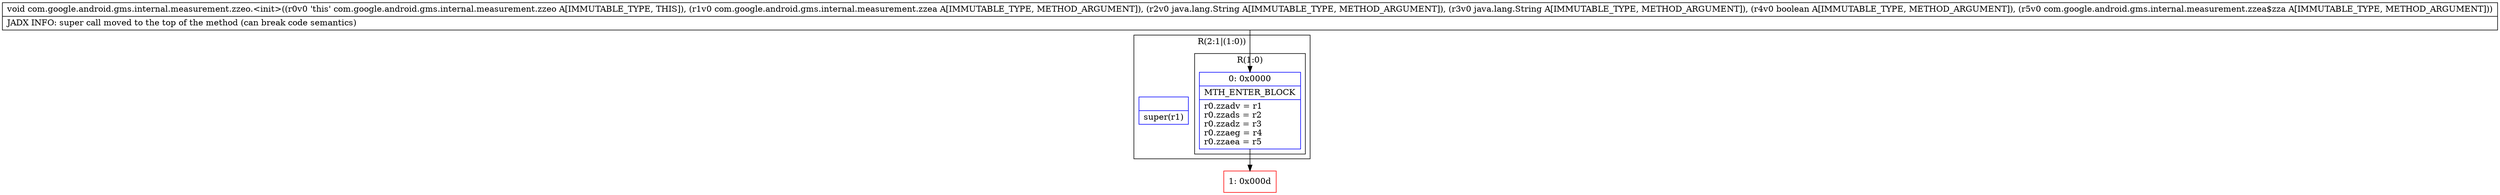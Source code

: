 digraph "CFG forcom.google.android.gms.internal.measurement.zzeo.\<init\>(Lcom\/google\/android\/gms\/internal\/measurement\/zzea;Ljava\/lang\/String;Ljava\/lang\/String;ZLcom\/google\/android\/gms\/internal\/measurement\/zzea$zza;)V" {
subgraph cluster_Region_139124053 {
label = "R(2:1|(1:0))";
node [shape=record,color=blue];
Node_InsnContainer_540597572 [shape=record,label="{|super(r1)\l}"];
subgraph cluster_Region_1036641696 {
label = "R(1:0)";
node [shape=record,color=blue];
Node_0 [shape=record,label="{0\:\ 0x0000|MTH_ENTER_BLOCK\l|r0.zzadv = r1\lr0.zzads = r2\lr0.zzadz = r3\lr0.zzaeg = r4\lr0.zzaea = r5\l}"];
}
}
Node_1 [shape=record,color=red,label="{1\:\ 0x000d}"];
MethodNode[shape=record,label="{void com.google.android.gms.internal.measurement.zzeo.\<init\>((r0v0 'this' com.google.android.gms.internal.measurement.zzeo A[IMMUTABLE_TYPE, THIS]), (r1v0 com.google.android.gms.internal.measurement.zzea A[IMMUTABLE_TYPE, METHOD_ARGUMENT]), (r2v0 java.lang.String A[IMMUTABLE_TYPE, METHOD_ARGUMENT]), (r3v0 java.lang.String A[IMMUTABLE_TYPE, METHOD_ARGUMENT]), (r4v0 boolean A[IMMUTABLE_TYPE, METHOD_ARGUMENT]), (r5v0 com.google.android.gms.internal.measurement.zzea$zza A[IMMUTABLE_TYPE, METHOD_ARGUMENT]))  | JADX INFO: super call moved to the top of the method (can break code semantics)\l}"];
MethodNode -> Node_0;
Node_0 -> Node_1;
}


